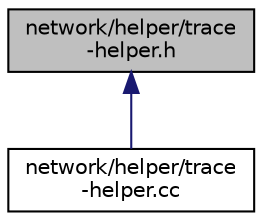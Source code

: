 digraph "network/helper/trace-helper.h"
{
  edge [fontname="Helvetica",fontsize="10",labelfontname="Helvetica",labelfontsize="10"];
  node [fontname="Helvetica",fontsize="10",shape=record];
  Node1 [label="network/helper/trace\l-helper.h",height=0.2,width=0.4,color="black", fillcolor="grey75", style="filled", fontcolor="black"];
  Node1 -> Node2 [dir="back",color="midnightblue",fontsize="10",style="solid"];
  Node2 [label="network/helper/trace\l-helper.cc",height=0.2,width=0.4,color="black", fillcolor="white", style="filled",URL="$d3/dfb/trace-helper_8cc.html"];
}
